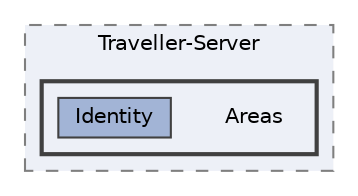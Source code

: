 digraph "E:/Users/venel/Desktop/TravellerV2/traveller/Traveller-Server/Areas"
{
 // LATEX_PDF_SIZE
  bgcolor="transparent";
  edge [fontname=Helvetica,fontsize=10,labelfontname=Helvetica,labelfontsize=10];
  node [fontname=Helvetica,fontsize=10,shape=box,height=0.2,width=0.4];
  compound=true
  subgraph clusterdir_ed192440a2dd0f1688028b93feb9c1fd {
    graph [ bgcolor="#edf0f7", pencolor="grey50", label="Traveller-Server", fontname=Helvetica,fontsize=10 style="filled,dashed", URL="dir_ed192440a2dd0f1688028b93feb9c1fd.html",tooltip=""]
  subgraph clusterdir_9e2a531b85666674857ded765c694144 {
    graph [ bgcolor="#edf0f7", pencolor="grey25", label="", fontname=Helvetica,fontsize=10 style="filled,bold", URL="dir_9e2a531b85666674857ded765c694144.html",tooltip=""]
    dir_9e2a531b85666674857ded765c694144 [shape=plaintext, label="Areas"];
  dir_37f4cee82ab9a2dbb266ba5760006231 [label="Identity", fillcolor="#a2b4d6", color="grey25", style="filled", URL="dir_37f4cee82ab9a2dbb266ba5760006231.html",tooltip=""];
  }
  }
}
